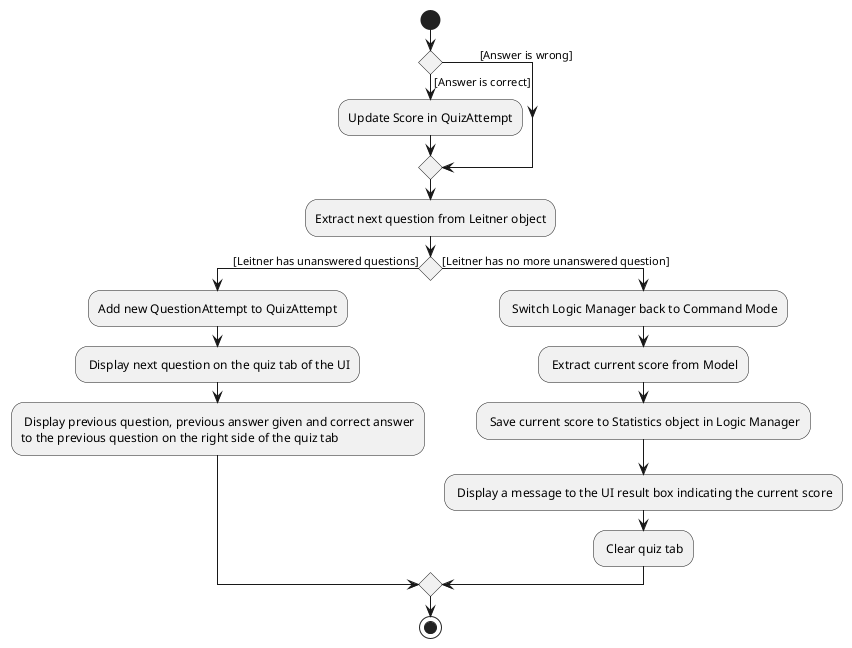 @startuml
Start
if() then ([Answer is correct])
:Update Score in QuizAttempt;
else(             [Answer is wrong])
endif
:Extract next question from Leitner object;
if() then ([Leitner has unanswered questions])
        :Add new QuestionAttempt to QuizAttempt;
        : Display next question on the quiz tab of the UI;
        : Display previous question, previous answer given and correct answer
        to the previous question on the right side of the quiz tab;
        else ([Leitner has no more unanswered question])
        : Switch Logic Manager back to Command Mode;
        : Extract current score from Model;
        : Save current score to Statistics object in Logic Manager;
        : Display a message to the UI result box indicating the current score;
        : Clear quiz tab;
        endif
Stop
@enduml